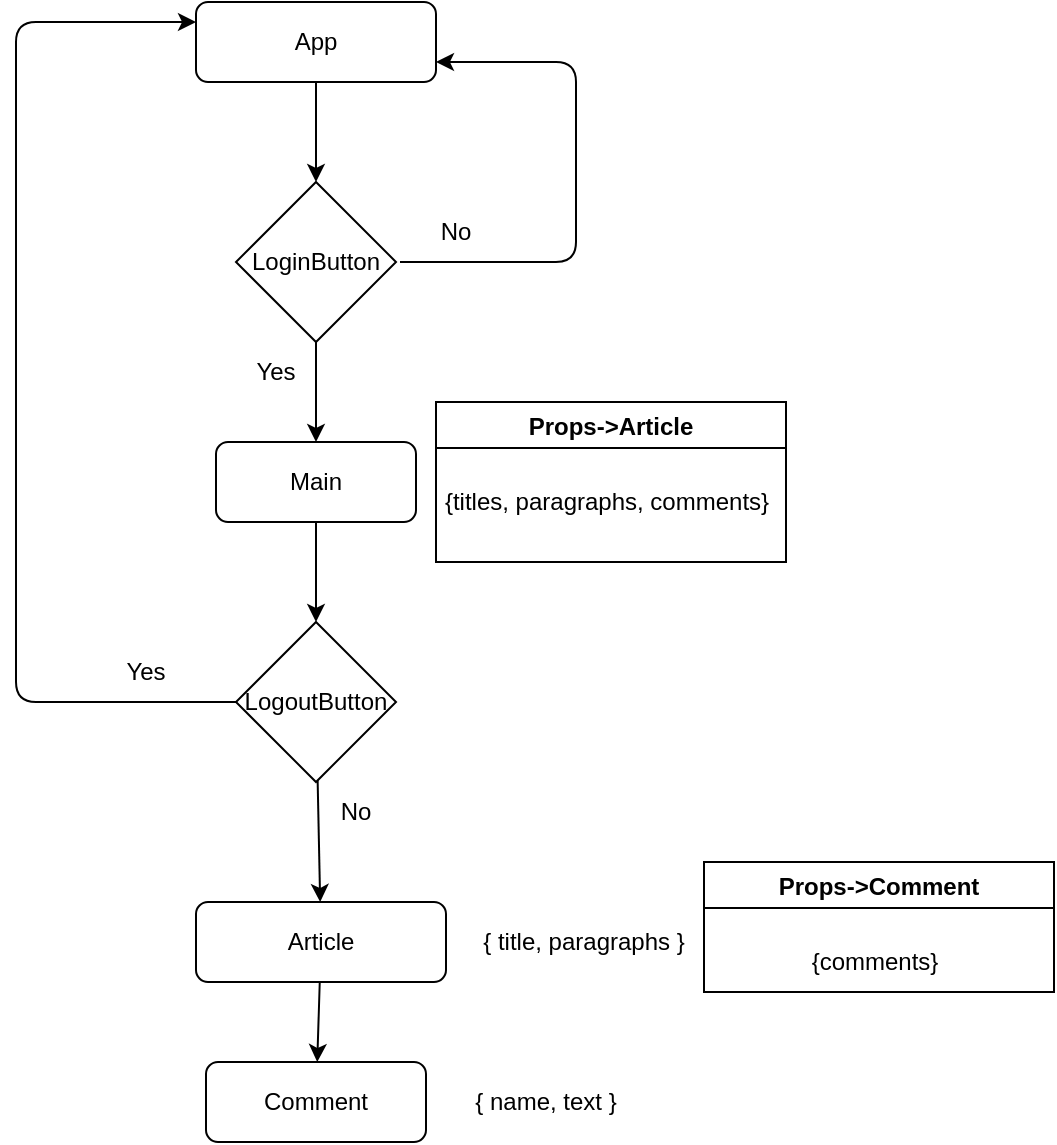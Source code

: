 <mxfile>
    <diagram id="dYTD249_lRMxTjTrM6h7" name="Page-1">
        <mxGraphModel dx="808" dy="527" grid="1" gridSize="10" guides="1" tooltips="1" connect="1" arrows="1" fold="1" page="1" pageScale="1" pageWidth="827" pageHeight="1169" math="0" shadow="0">
            <root>
                <mxCell id="0"/>
                <mxCell id="1" parent="0"/>
                <mxCell id="39" value="" style="group" vertex="1" connectable="0" parent="1">
                    <mxGeometry x="200" y="25" width="519" height="570" as="geometry"/>
                </mxCell>
                <mxCell id="30" value="" style="group" parent="39" vertex="1" connectable="0">
                    <mxGeometry width="405" height="570" as="geometry"/>
                </mxCell>
                <mxCell id="13" value="App" style="rounded=1;whiteSpace=wrap;html=1;" parent="30" vertex="1">
                    <mxGeometry x="90" width="120" height="40" as="geometry"/>
                </mxCell>
                <mxCell id="14" value="LoginButton" style="rhombus;whiteSpace=wrap;html=1;" parent="30" vertex="1">
                    <mxGeometry x="110" y="90" width="80" height="80" as="geometry"/>
                </mxCell>
                <mxCell id="15" value="" style="edgeStyle=none;html=1;" parent="30" source="13" target="14" edge="1">
                    <mxGeometry relative="1" as="geometry"/>
                </mxCell>
                <mxCell id="17" value="" style="edgeStyle=segmentEdgeStyle;endArrow=classic;html=1;entryX=1;entryY=0.75;entryDx=0;entryDy=0;" parent="30" target="13" edge="1">
                    <mxGeometry width="50" height="50" relative="1" as="geometry">
                        <mxPoint x="192" y="130" as="sourcePoint"/>
                        <mxPoint x="242" y="80" as="targetPoint"/>
                        <Array as="points">
                            <mxPoint x="280" y="130"/>
                            <mxPoint x="280" y="30"/>
                        </Array>
                    </mxGeometry>
                </mxCell>
                <mxCell id="19" value="Yes" style="text;html=1;strokeColor=none;fillColor=none;align=center;verticalAlign=middle;whiteSpace=wrap;rounded=0;" parent="30" vertex="1">
                    <mxGeometry x="100" y="170" width="60" height="30" as="geometry"/>
                </mxCell>
                <mxCell id="20" value="No" style="text;html=1;strokeColor=none;fillColor=none;align=center;verticalAlign=middle;whiteSpace=wrap;rounded=0;" parent="30" vertex="1">
                    <mxGeometry x="190" y="100" width="60" height="30" as="geometry"/>
                </mxCell>
                <mxCell id="16" value="" style="edgeStyle=none;html=1;" parent="30" source="14" target="3" edge="1">
                    <mxGeometry relative="1" as="geometry"/>
                </mxCell>
                <mxCell id="23" value="" style="edgeStyle=none;html=1;" parent="30" source="21" target="4" edge="1">
                    <mxGeometry relative="1" as="geometry"/>
                </mxCell>
                <mxCell id="21" value="LogoutButton" style="rhombus;whiteSpace=wrap;html=1;" parent="30" vertex="1">
                    <mxGeometry x="110" y="310" width="80" height="80" as="geometry"/>
                </mxCell>
                <mxCell id="24" value="No" style="text;html=1;strokeColor=none;fillColor=none;align=center;verticalAlign=middle;whiteSpace=wrap;rounded=0;" parent="30" vertex="1">
                    <mxGeometry x="140" y="390" width="60" height="30" as="geometry"/>
                </mxCell>
                <mxCell id="25" value="Yes" style="text;html=1;strokeColor=none;fillColor=none;align=center;verticalAlign=middle;whiteSpace=wrap;rounded=0;" parent="30" vertex="1">
                    <mxGeometry x="35" y="320" width="60" height="30" as="geometry"/>
                </mxCell>
                <mxCell id="22" value="" style="edgeStyle=none;html=1;" parent="30" source="3" target="21" edge="1">
                    <mxGeometry relative="1" as="geometry"/>
                </mxCell>
                <mxCell id="29" value="" style="edgeStyle=segmentEdgeStyle;endArrow=classic;html=1;exitX=0;exitY=0.5;exitDx=0;exitDy=0;entryX=0;entryY=0.25;entryDx=0;entryDy=0;" parent="30" source="21" target="13" edge="1">
                    <mxGeometry width="50" height="50" relative="1" as="geometry">
                        <mxPoint x="10" y="360" as="sourcePoint"/>
                        <mxPoint x="70" y="10" as="targetPoint"/>
                        <Array as="points">
                            <mxPoint y="350"/>
                            <mxPoint y="10"/>
                        </Array>
                    </mxGeometry>
                </mxCell>
                <mxCell id="38" value="" style="group" vertex="1" connectable="0" parent="30">
                    <mxGeometry x="90" y="200" width="295" height="370" as="geometry"/>
                </mxCell>
                <mxCell id="3" value="Main" style="rounded=1;whiteSpace=wrap;html=1;" parent="38" vertex="1">
                    <mxGeometry x="10" y="20" width="100" height="40" as="geometry"/>
                </mxCell>
                <mxCell id="4" value="Article" style="rounded=1;whiteSpace=wrap;html=1;" parent="38" vertex="1">
                    <mxGeometry y="250" width="125" height="40" as="geometry"/>
                </mxCell>
                <mxCell id="6" value="Comment" style="rounded=1;whiteSpace=wrap;html=1;" parent="38" vertex="1">
                    <mxGeometry x="5" y="330" width="110" height="40" as="geometry"/>
                </mxCell>
                <mxCell id="9" value="{ title, paragraphs }" style="text;html=1;strokeColor=none;fillColor=none;align=center;verticalAlign=middle;whiteSpace=wrap;rounded=0;" parent="38" vertex="1">
                    <mxGeometry x="134" y="255" width="120" height="30" as="geometry"/>
                </mxCell>
                <mxCell id="11" value="{ name, text }" style="text;html=1;strokeColor=none;fillColor=none;align=center;verticalAlign=middle;whiteSpace=wrap;rounded=0;" parent="38" vertex="1">
                    <mxGeometry x="125" y="335" width="100" height="30" as="geometry"/>
                </mxCell>
                <mxCell id="32" value="Props-&gt;Article" style="swimlane;" vertex="1" parent="38">
                    <mxGeometry x="120" width="175" height="80" as="geometry"/>
                </mxCell>
                <mxCell id="33" value="{titles, paragraphs, comments}" style="text;html=1;align=center;verticalAlign=middle;resizable=0;points=[];autosize=1;strokeColor=none;fillColor=none;" vertex="1" parent="32">
                    <mxGeometry x="-5" y="40" width="180" height="20" as="geometry"/>
                </mxCell>
                <mxCell id="8" value="" style="edgeStyle=none;html=1;" parent="38" source="4" target="6" edge="1">
                    <mxGeometry relative="1" as="geometry"/>
                </mxCell>
                <mxCell id="36" value="Props-&gt;Comment" style="swimlane;" vertex="1" parent="39">
                    <mxGeometry x="344" y="430" width="175" height="65" as="geometry"/>
                </mxCell>
                <mxCell id="37" value="{comments}" style="text;html=1;align=center;verticalAlign=middle;resizable=0;points=[];autosize=1;strokeColor=none;fillColor=none;" vertex="1" parent="36">
                    <mxGeometry x="45" y="40" width="80" height="20" as="geometry"/>
                </mxCell>
            </root>
        </mxGraphModel>
    </diagram>
</mxfile>